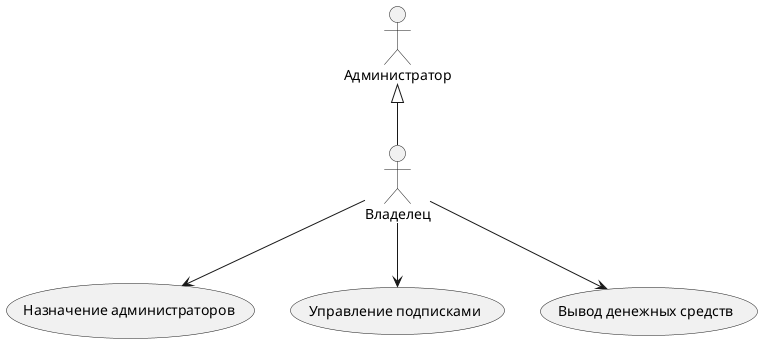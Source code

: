@startuml
  actor "Администратор" as Admin
  actor "Владелец" as Owner

  usecase "Назначение администраторов" as UC_Assign_Admins
  usecase "Управление подписками" as UC_Manage_Subscriptions
  usecase "Вывод денежных средств" as UC_Withdraw_Funds

  Owner --> UC_Assign_Admins
  Owner --> UC_Manage_Subscriptions
  Owner --> UC_Withdraw_Funds

  Admin <|-- Owner
@enduml